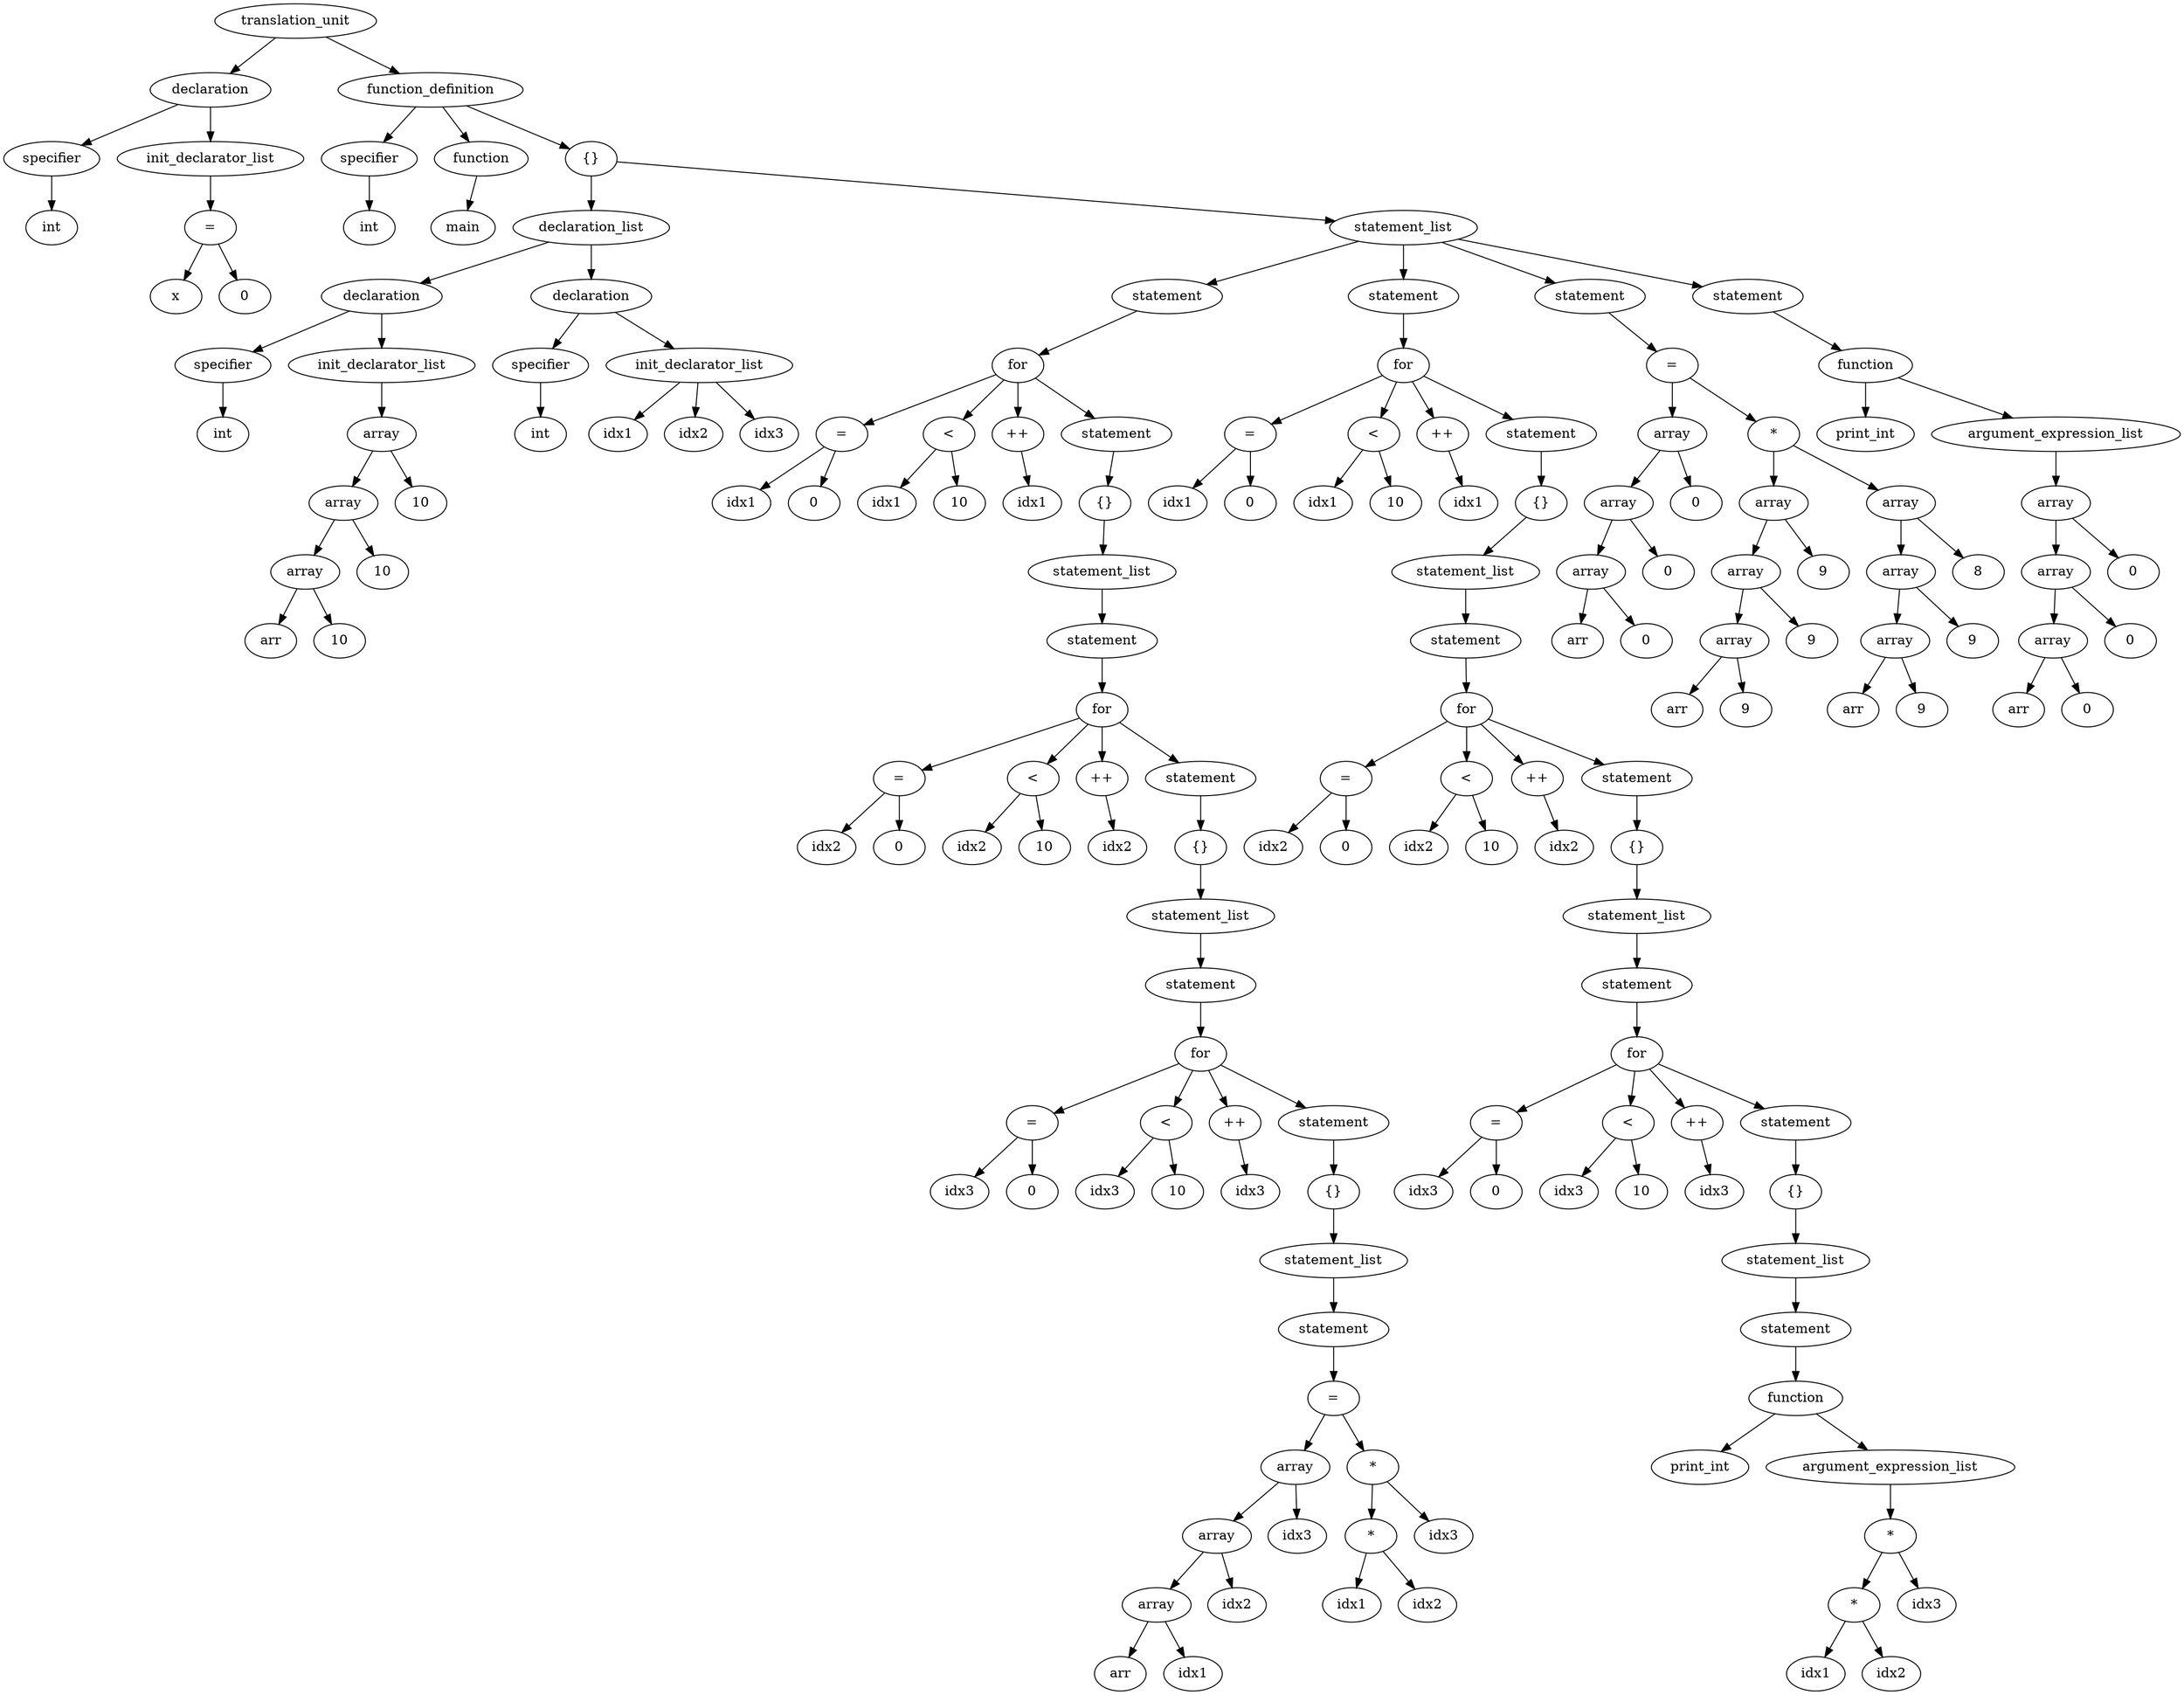 digraph g {

27 [label="translation_unit"];

25 [label="declaration"];

27 -> 25;

1012 [label="specifier"];

25 -> 1012;

0 [label="int"];

1012 -> 0;

24 [label="init_declarator_list"];

25 -> 24;

1013 [label="="];

24 -> 1013;

3 [label="x"];

1013 -> 3;

5 [label="0"];

1013 -> 5;

1010 [label="function_definition"];

27 -> 1010;

1014 [label="specifier"];

1010 -> 1014;

28 [label="int"];

1014 -> 28;

32 [label="function"];

1010 -> 32;

31 [label="main"];

32 -> 31;

1009 [label="{}"];

1010 -> 1009;

96 [label="declaration_list"];

1009 -> 96;

95 [label="declaration"];

96 -> 95;

1015 [label="specifier"];

95 -> 1015;

34 [label="int"];

1015 -> 34;

94 [label="init_declarator_list"];

95 -> 94;

91 [label="array"];

94 -> 91;

73 [label="array"];

91 -> 73;

55 [label="array"];

73 -> 55;

37 [label="arr"];

55 -> 37;

38 [label="10"];

55 -> 38;

56 [label="10"];

73 -> 56;

74 [label="10"];

91 -> 74;

112 [label="declaration"];

96 -> 112;

1016 [label="specifier"];

112 -> 1016;

97 [label="int"];

1016 -> 97;

103 [label="init_declarator_list"];

112 -> 103;

100 [label="idx1"];

103 -> 100;

105 [label="idx2"];

103 -> 105;

109 [label="idx3"];

103 -> 109;

433 [label="statement_list"];

1009 -> 433;

432 [label="statement"];

433 -> 432;

431 [label="for"];

432 -> 431;

117 [label="="];

431 -> 117;

113 [label="idx1"];

117 -> 113;

118 [label="0"];

117 -> 118;

154 [label="<"];

431 -> 154;

137 [label="idx1"];

154 -> 137;

146 [label="10"];

154 -> 146;

168 [label="++"];

431 -> 168;

164 [label="idx1"];

168 -> 164;

430 [label="statement"];

431 -> 430;

429 [label="{}"];

430 -> 429;

428 [label="statement_list"];

429 -> 428;

427 [label="statement"];

428 -> 427;

426 [label="for"];

427 -> 426;

187 [label="="];

426 -> 187;

183 [label="idx2"];

187 -> 183;

188 [label="0"];

187 -> 188;

224 [label="<"];

426 -> 224;

207 [label="idx2"];

224 -> 207;

216 [label="10"];

224 -> 216;

238 [label="++"];

426 -> 238;

234 [label="idx2"];

238 -> 234;

425 [label="statement"];

426 -> 425;

424 [label="{}"];

425 -> 424;

423 [label="statement_list"];

424 -> 423;

422 [label="statement"];

423 -> 422;

421 [label="for"];

422 -> 421;

257 [label="="];

421 -> 257;

253 [label="idx3"];

257 -> 253;

258 [label="0"];

257 -> 258;

294 [label="<"];

421 -> 294;

277 [label="idx3"];

294 -> 277;

286 [label="10"];

294 -> 286;

308 [label="++"];

421 -> 308;

304 [label="idx3"];

308 -> 304;

420 [label="statement"];

421 -> 420;

419 [label="{}"];

420 -> 419;

418 [label="statement_list"];

419 -> 418;

417 [label="statement"];

418 -> 417;

384 [label="="];

417 -> 384;

382 [label="array"];

384 -> 382;

363 [label="array"];

382 -> 363;

344 [label="array"];

363 -> 344;

323 [label="arr"];

344 -> 323;

326 [label="idx1"];

344 -> 326;

345 [label="idx2"];

363 -> 345;

364 [label="idx3"];

382 -> 364;

402 [label="*"];

384 -> 402;

396 [label="*"];

402 -> 396;

385 [label="idx1"];

396 -> 385;

391 [label="idx2"];

396 -> 391;

397 [label="idx3"];

402 -> 397;

709 [label="statement"];

433 -> 709;

708 [label="for"];

709 -> 708;

438 [label="="];

708 -> 438;

434 [label="idx1"];

438 -> 434;

439 [label="0"];

438 -> 439;

475 [label="<"];

708 -> 475;

458 [label="idx1"];

475 -> 458;

467 [label="10"];

475 -> 467;

489 [label="++"];

708 -> 489;

485 [label="idx1"];

489 -> 485;

707 [label="statement"];

708 -> 707;

706 [label="{}"];

707 -> 706;

705 [label="statement_list"];

706 -> 705;

704 [label="statement"];

705 -> 704;

703 [label="for"];

704 -> 703;

508 [label="="];

703 -> 508;

504 [label="idx2"];

508 -> 504;

509 [label="0"];

508 -> 509;

545 [label="<"];

703 -> 545;

528 [label="idx2"];

545 -> 528;

537 [label="10"];

545 -> 537;

559 [label="++"];

703 -> 559;

555 [label="idx2"];

559 -> 555;

702 [label="statement"];

703 -> 702;

701 [label="{}"];

702 -> 701;

700 [label="statement_list"];

701 -> 700;

699 [label="statement"];

700 -> 699;

698 [label="for"];

699 -> 698;

578 [label="="];

698 -> 578;

574 [label="idx3"];

578 -> 574;

579 [label="0"];

578 -> 579;

615 [label="<"];

698 -> 615;

598 [label="idx3"];

615 -> 598;

607 [label="10"];

615 -> 607;

629 [label="++"];

698 -> 629;

625 [label="idx3"];

629 -> 625;

697 [label="statement"];

698 -> 697;

696 [label="{}"];

697 -> 696;

695 [label="statement_list"];

696 -> 695;

694 [label="statement"];

695 -> 694;

677 [label="function"];

694 -> 677;

644 [label="print_int"];

677 -> 644;

676 [label="argument_expression_list"];

677 -> 676;

664 [label="*"];

676 -> 664;

658 [label="*"];

664 -> 658;

647 [label="idx1"];

658 -> 647;

653 [label="idx2"];

658 -> 653;

659 [label="idx3"];

664 -> 659;

912 [label="statement"];

433 -> 912;

771 [label="="];

912 -> 771;

769 [label="array"];

771 -> 769;

750 [label="array"];

769 -> 750;

731 [label="array"];

750 -> 731;

710 [label="arr"];

731 -> 710;

713 [label="0"];

731 -> 713;

732 [label="0"];

750 -> 732;

751 [label="0"];

769 -> 751;

897 [label="*"];

771 -> 897;

831 [label="array"];

897 -> 831;

812 [label="array"];

831 -> 812;

793 [label="array"];

812 -> 793;

772 [label="arr"];

793 -> 772;

775 [label="9"];

793 -> 775;

794 [label="9"];

812 -> 794;

813 [label="9"];

831 -> 813;

894 [label="array"];

897 -> 894;

875 [label="array"];

894 -> 875;

856 [label="array"];

875 -> 856;

835 [label="arr"];

856 -> 835;

838 [label="9"];

856 -> 838;

857 [label="9"];

875 -> 857;

876 [label="8"];

894 -> 876;

1008 [label="statement"];

433 -> 1008;

991 [label="function"];

1008 -> 991;

913 [label="print_int"];

991 -> 913;

990 [label="argument_expression_list"];

991 -> 990;

975 [label="array"];

990 -> 975;

956 [label="array"];

975 -> 956;

937 [label="array"];

956 -> 937;

916 [label="arr"];

937 -> 916;

919 [label="0"];

937 -> 919;

938 [label="0"];

956 -> 938;

957 [label="0"];

975 -> 957;

}
